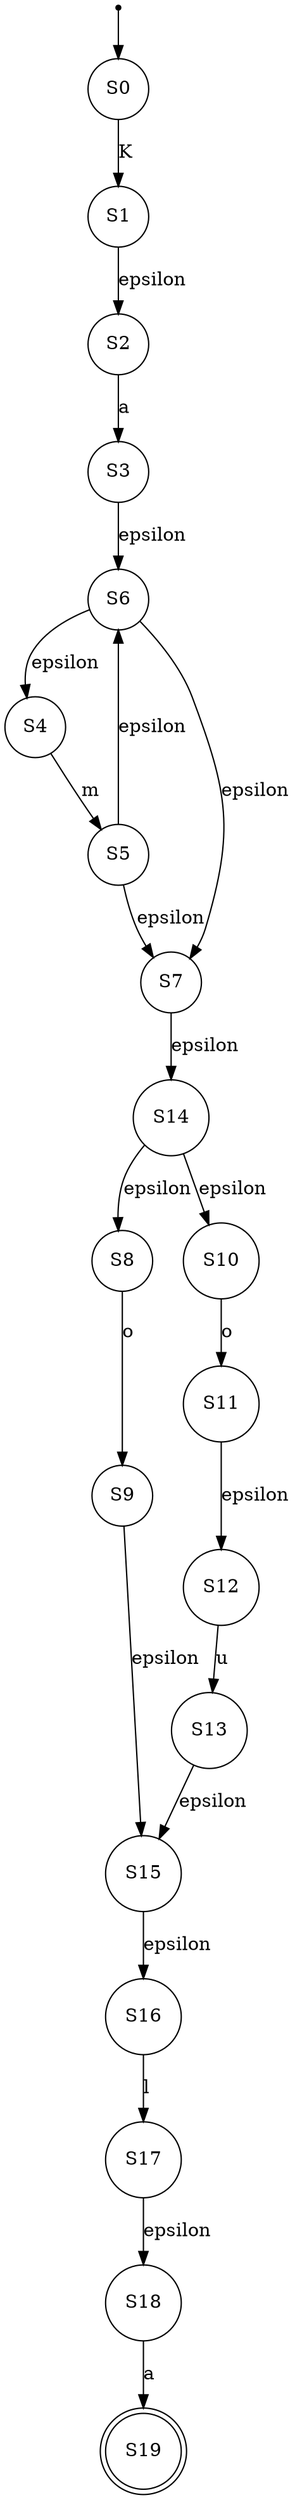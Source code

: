 // NFA Visualization
digraph {
	"" [label="" shape=point]
	S0 [label=S0 shape=circle]
	"" -> S0
	S1 [label=S1 shape=circle]
	S2 [label=S2 shape=circle]
	S3 [label=S3 shape=circle]
	S6 [label=S6 shape=circle]
	S4 [label=S4 shape=circle]
	S5 [label=S5 shape=circle]
	S7 [label=S7 shape=circle]
	S14 [label=S14 shape=circle]
	S8 [label=S8 shape=circle]
	S9 [label=S9 shape=circle]
	S15 [label=S15 shape=circle]
	S16 [label=S16 shape=circle]
	S17 [label=S17 shape=circle]
	S18 [label=S18 shape=circle]
	S19 [label=S19 shape=doublecircle]
	S10 [label=S10 shape=circle]
	S11 [label=S11 shape=circle]
	S12 [label=S12 shape=circle]
	S13 [label=S13 shape=circle]
	S0 -> S1 [label=K]
	S1 -> S2 [label=epsilon]
	S2 -> S3 [label=a]
	S3 -> S6 [label=epsilon]
	S6 -> S4 [label=epsilon]
	S6 -> S7 [label=epsilon]
	S4 -> S5 [label=m]
	S5 -> S6 [label=epsilon]
	S5 -> S7 [label=epsilon]
	S7 -> S14 [label=epsilon]
	S14 -> S8 [label=epsilon]
	S14 -> S10 [label=epsilon]
	S8 -> S9 [label=o]
	S9 -> S15 [label=epsilon]
	S15 -> S16 [label=epsilon]
	S16 -> S17 [label=l]
	S17 -> S18 [label=epsilon]
	S18 -> S19 [label=a]
	S10 -> S11 [label=o]
	S11 -> S12 [label=epsilon]
	S12 -> S13 [label=u]
	S13 -> S15 [label=epsilon]
}
